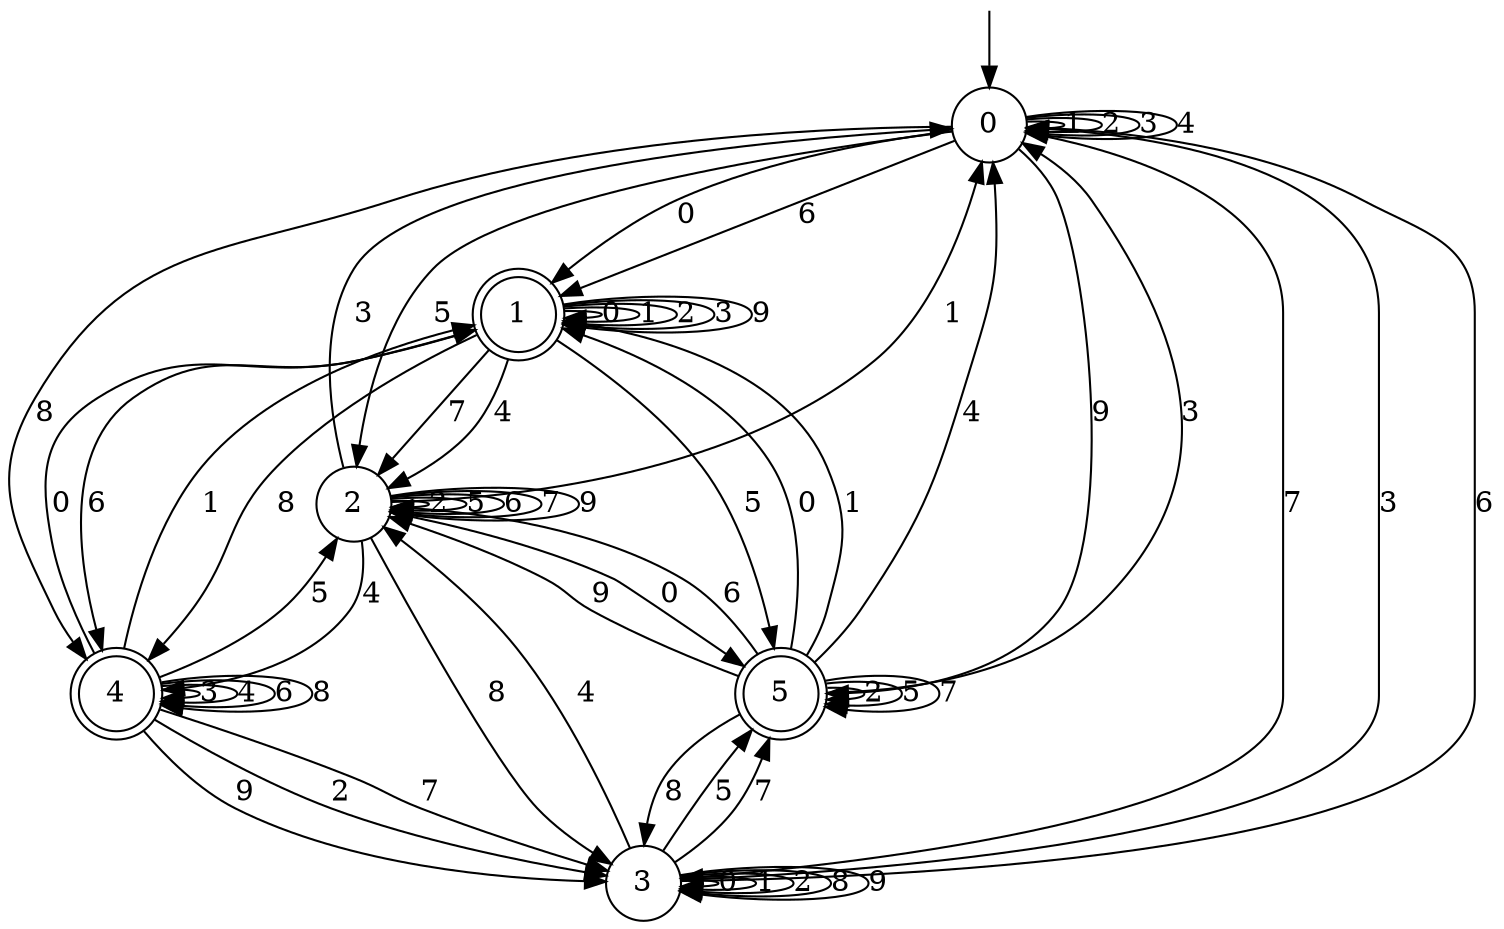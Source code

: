 digraph g {

	s0 [shape="circle" label="0"];
	s1 [shape="doublecircle" label="1"];
	s2 [shape="circle" label="2"];
	s3 [shape="circle" label="3"];
	s4 [shape="doublecircle" label="4"];
	s5 [shape="doublecircle" label="5"];
	s0 -> s1 [label="0"];
	s0 -> s0 [label="1"];
	s0 -> s0 [label="2"];
	s0 -> s0 [label="3"];
	s0 -> s0 [label="4"];
	s0 -> s2 [label="5"];
	s0 -> s1 [label="6"];
	s0 -> s3 [label="7"];
	s0 -> s4 [label="8"];
	s0 -> s5 [label="9"];
	s1 -> s1 [label="0"];
	s1 -> s1 [label="1"];
	s1 -> s1 [label="2"];
	s1 -> s1 [label="3"];
	s1 -> s2 [label="4"];
	s1 -> s5 [label="5"];
	s1 -> s4 [label="6"];
	s1 -> s2 [label="7"];
	s1 -> s4 [label="8"];
	s1 -> s1 [label="9"];
	s2 -> s5 [label="0"];
	s2 -> s0 [label="1"];
	s2 -> s2 [label="2"];
	s2 -> s0 [label="3"];
	s2 -> s4 [label="4"];
	s2 -> s2 [label="5"];
	s2 -> s2 [label="6"];
	s2 -> s2 [label="7"];
	s2 -> s3 [label="8"];
	s2 -> s2 [label="9"];
	s3 -> s3 [label="0"];
	s3 -> s3 [label="1"];
	s3 -> s3 [label="2"];
	s3 -> s0 [label="3"];
	s3 -> s2 [label="4"];
	s3 -> s5 [label="5"];
	s3 -> s0 [label="6"];
	s3 -> s5 [label="7"];
	s3 -> s3 [label="8"];
	s3 -> s3 [label="9"];
	s4 -> s1 [label="0"];
	s4 -> s1 [label="1"];
	s4 -> s3 [label="2"];
	s4 -> s4 [label="3"];
	s4 -> s4 [label="4"];
	s4 -> s2 [label="5"];
	s4 -> s4 [label="6"];
	s4 -> s3 [label="7"];
	s4 -> s4 [label="8"];
	s4 -> s3 [label="9"];
	s5 -> s1 [label="0"];
	s5 -> s1 [label="1"];
	s5 -> s5 [label="2"];
	s5 -> s0 [label="3"];
	s5 -> s0 [label="4"];
	s5 -> s5 [label="5"];
	s5 -> s2 [label="6"];
	s5 -> s5 [label="7"];
	s5 -> s3 [label="8"];
	s5 -> s2 [label="9"];

__start0 [label="" shape="none" width="0" height="0"];
__start0 -> s0;

}
